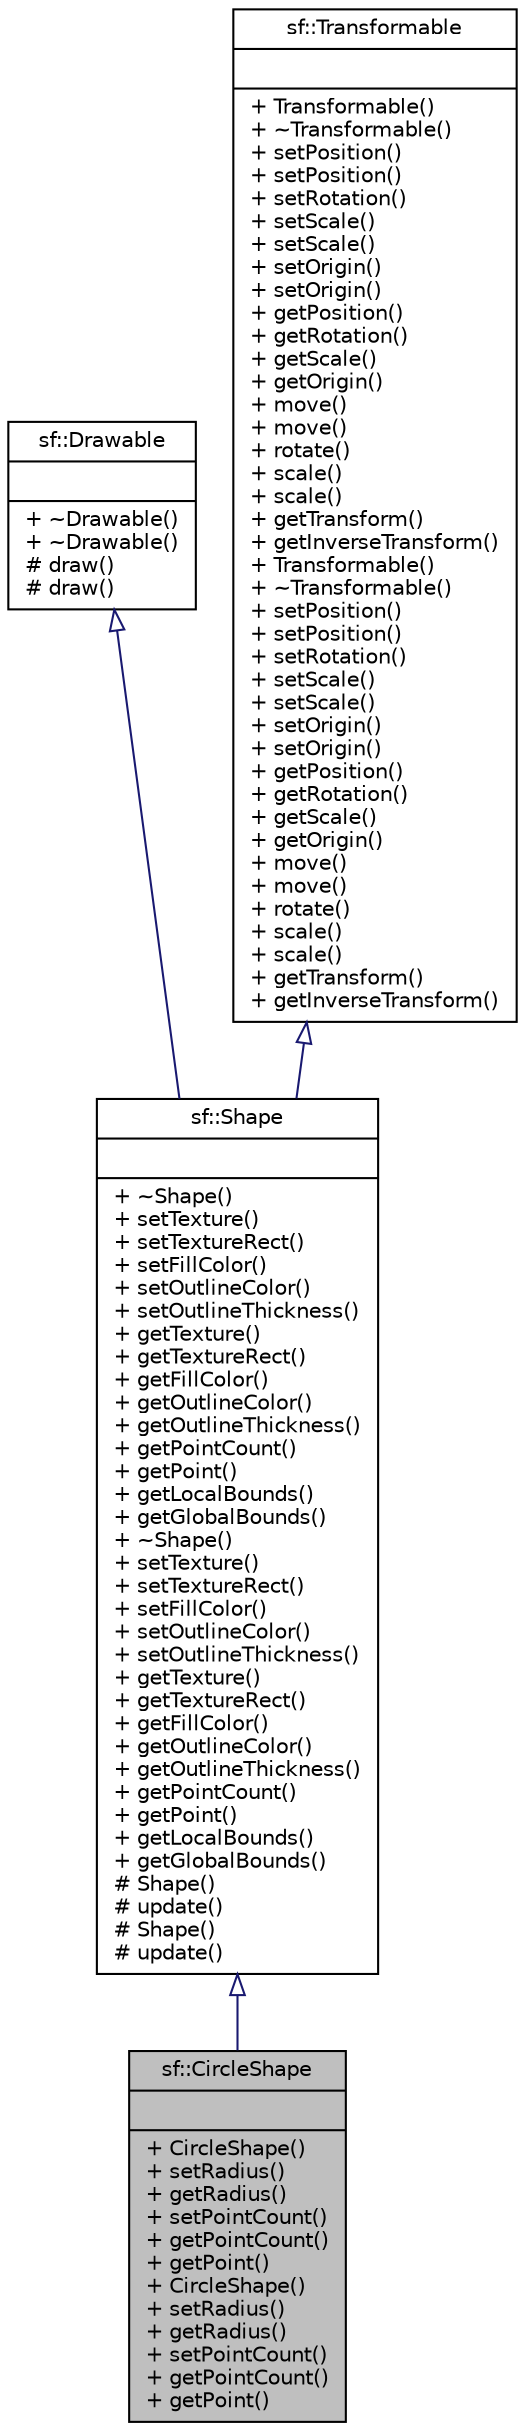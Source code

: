 digraph "sf::CircleShape"
{
 // LATEX_PDF_SIZE
  edge [fontname="Helvetica",fontsize="10",labelfontname="Helvetica",labelfontsize="10"];
  node [fontname="Helvetica",fontsize="10",shape=record];
  Node1 [label="{sf::CircleShape\n||+ CircleShape()\l+ setRadius()\l+ getRadius()\l+ setPointCount()\l+ getPointCount()\l+ getPoint()\l+ CircleShape()\l+ setRadius()\l+ getRadius()\l+ setPointCount()\l+ getPointCount()\l+ getPoint()\l}",height=0.2,width=0.4,color="black", fillcolor="grey75", style="filled", fontcolor="black",tooltip="Specialized shape representing a circle."];
  Node2 -> Node1 [dir="back",color="midnightblue",fontsize="10",style="solid",arrowtail="onormal",fontname="Helvetica"];
  Node2 [label="{sf::Shape\n||+ ~Shape()\l+ setTexture()\l+ setTextureRect()\l+ setFillColor()\l+ setOutlineColor()\l+ setOutlineThickness()\l+ getTexture()\l+ getTextureRect()\l+ getFillColor()\l+ getOutlineColor()\l+ getOutlineThickness()\l+ getPointCount()\l+ getPoint()\l+ getLocalBounds()\l+ getGlobalBounds()\l+ ~Shape()\l+ setTexture()\l+ setTextureRect()\l+ setFillColor()\l+ setOutlineColor()\l+ setOutlineThickness()\l+ getTexture()\l+ getTextureRect()\l+ getFillColor()\l+ getOutlineColor()\l+ getOutlineThickness()\l+ getPointCount()\l+ getPoint()\l+ getLocalBounds()\l+ getGlobalBounds()\l# Shape()\l# update()\l# Shape()\l# update()\l}",height=0.2,width=0.4,color="black", fillcolor="white", style="filled",URL="$classsf_1_1Shape.html",tooltip="Base class for textured shapes with outline."];
  Node3 -> Node2 [dir="back",color="midnightblue",fontsize="10",style="solid",arrowtail="onormal",fontname="Helvetica"];
  Node3 [label="{sf::Drawable\n||+ ~Drawable()\l+ ~Drawable()\l# draw()\l# draw()\l}",height=0.2,width=0.4,color="black", fillcolor="white", style="filled",URL="$classsf_1_1Drawable.html",tooltip="Abstract base class for objects that can be drawn to a render target."];
  Node4 -> Node2 [dir="back",color="midnightblue",fontsize="10",style="solid",arrowtail="onormal",fontname="Helvetica"];
  Node4 [label="{sf::Transformable\n||+ Transformable()\l+ ~Transformable()\l+ setPosition()\l+ setPosition()\l+ setRotation()\l+ setScale()\l+ setScale()\l+ setOrigin()\l+ setOrigin()\l+ getPosition()\l+ getRotation()\l+ getScale()\l+ getOrigin()\l+ move()\l+ move()\l+ rotate()\l+ scale()\l+ scale()\l+ getTransform()\l+ getInverseTransform()\l+ Transformable()\l+ ~Transformable()\l+ setPosition()\l+ setPosition()\l+ setRotation()\l+ setScale()\l+ setScale()\l+ setOrigin()\l+ setOrigin()\l+ getPosition()\l+ getRotation()\l+ getScale()\l+ getOrigin()\l+ move()\l+ move()\l+ rotate()\l+ scale()\l+ scale()\l+ getTransform()\l+ getInverseTransform()\l}",height=0.2,width=0.4,color="black", fillcolor="white", style="filled",URL="$classsf_1_1Transformable.html",tooltip="Decomposed transform defined by a position, a rotation and a scale."];
}
